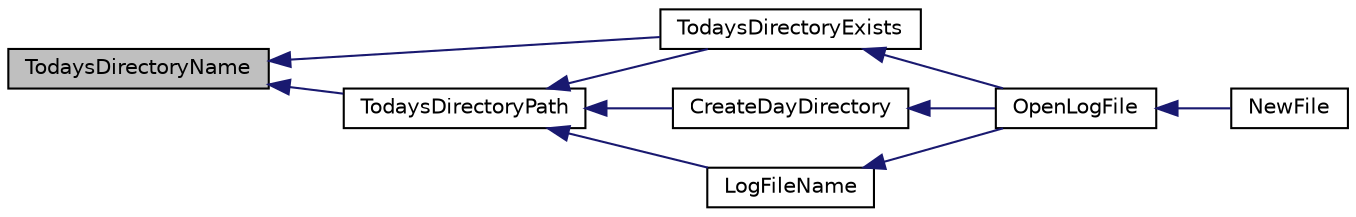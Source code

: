 digraph "TodaysDirectoryName"
{
 // INTERACTIVE_SVG=YES
  edge [fontname="Helvetica",fontsize="10",labelfontname="Helvetica",labelfontsize="10"];
  node [fontname="Helvetica",fontsize="10",shape=record];
  rankdir="LR";
  Node205 [label="TodaysDirectoryName",height=0.2,width=0.4,color="black", fillcolor="grey75", style="filled", fontcolor="black"];
  Node205 -> Node206 [dir="back",color="midnightblue",fontsize="10",style="solid",fontname="Helvetica"];
  Node206 [label="TodaysDirectoryExists",height=0.2,width=0.4,color="black", fillcolor="white", style="filled",URL="$zephyr_8c.html#a88fb6383c5c934e876be013729f8ab60"];
  Node206 -> Node207 [dir="back",color="midnightblue",fontsize="10",style="solid",fontname="Helvetica"];
  Node207 [label="OpenLogFile",height=0.2,width=0.4,color="black", fillcolor="white", style="filled",URL="$zephyr_8c.html#af8b73dc85a9b8da6978eac659ec8531b"];
  Node207 -> Node208 [dir="back",color="midnightblue",fontsize="10",style="solid",fontname="Helvetica"];
  Node208 [label="NewFile",height=0.2,width=0.4,color="black", fillcolor="white", style="filled",URL="$zephyr_8c.html#a5366f78d45883b7ad5934d6910efa6c5"];
  Node205 -> Node209 [dir="back",color="midnightblue",fontsize="10",style="solid",fontname="Helvetica"];
  Node209 [label="TodaysDirectoryPath",height=0.2,width=0.4,color="black", fillcolor="white", style="filled",URL="$zephyr_8c.html#a29819f4927e98849304e948f13c12574"];
  Node209 -> Node206 [dir="back",color="midnightblue",fontsize="10",style="solid",fontname="Helvetica"];
  Node209 -> Node210 [dir="back",color="midnightblue",fontsize="10",style="solid",fontname="Helvetica"];
  Node210 [label="CreateDayDirectory",height=0.2,width=0.4,color="black", fillcolor="white", style="filled",URL="$zephyr_8c.html#a0eaf55c523b081609cd85dd6eb04682b"];
  Node210 -> Node207 [dir="back",color="midnightblue",fontsize="10",style="solid",fontname="Helvetica"];
  Node209 -> Node211 [dir="back",color="midnightblue",fontsize="10",style="solid",fontname="Helvetica"];
  Node211 [label="LogFileName",height=0.2,width=0.4,color="black", fillcolor="white", style="filled",URL="$zephyr_8c.html#a45786db9b46a6cc20e64bd0a851655bc"];
  Node211 -> Node207 [dir="back",color="midnightblue",fontsize="10",style="solid",fontname="Helvetica"];
}
